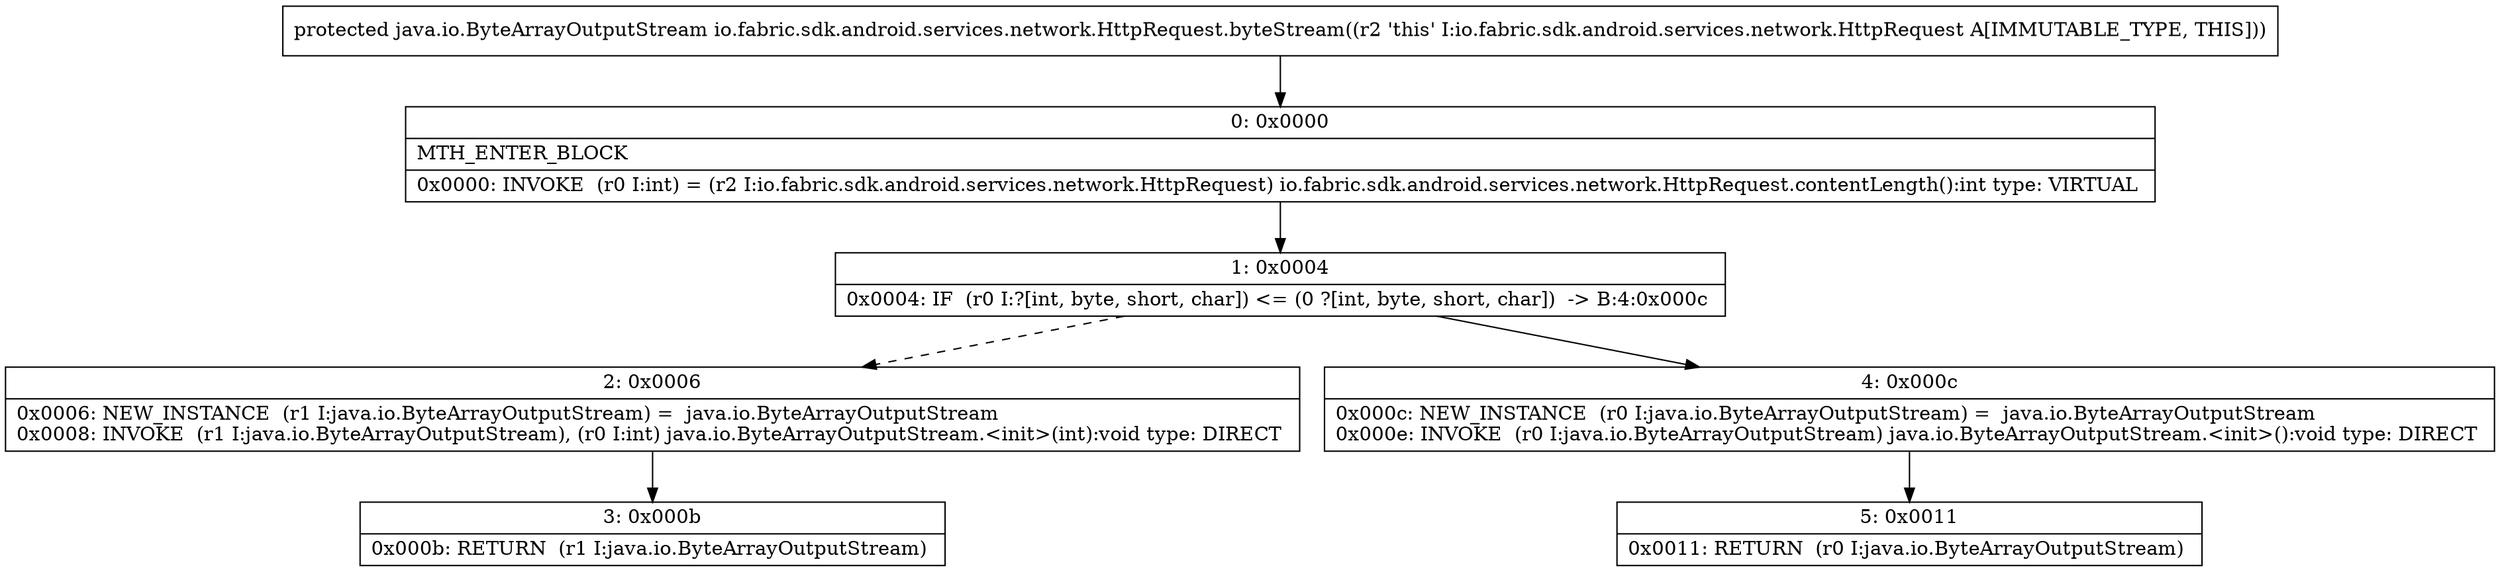 digraph "CFG forio.fabric.sdk.android.services.network.HttpRequest.byteStream()Ljava\/io\/ByteArrayOutputStream;" {
Node_0 [shape=record,label="{0\:\ 0x0000|MTH_ENTER_BLOCK\l|0x0000: INVOKE  (r0 I:int) = (r2 I:io.fabric.sdk.android.services.network.HttpRequest) io.fabric.sdk.android.services.network.HttpRequest.contentLength():int type: VIRTUAL \l}"];
Node_1 [shape=record,label="{1\:\ 0x0004|0x0004: IF  (r0 I:?[int, byte, short, char]) \<= (0 ?[int, byte, short, char])  \-\> B:4:0x000c \l}"];
Node_2 [shape=record,label="{2\:\ 0x0006|0x0006: NEW_INSTANCE  (r1 I:java.io.ByteArrayOutputStream) =  java.io.ByteArrayOutputStream \l0x0008: INVOKE  (r1 I:java.io.ByteArrayOutputStream), (r0 I:int) java.io.ByteArrayOutputStream.\<init\>(int):void type: DIRECT \l}"];
Node_3 [shape=record,label="{3\:\ 0x000b|0x000b: RETURN  (r1 I:java.io.ByteArrayOutputStream) \l}"];
Node_4 [shape=record,label="{4\:\ 0x000c|0x000c: NEW_INSTANCE  (r0 I:java.io.ByteArrayOutputStream) =  java.io.ByteArrayOutputStream \l0x000e: INVOKE  (r0 I:java.io.ByteArrayOutputStream) java.io.ByteArrayOutputStream.\<init\>():void type: DIRECT \l}"];
Node_5 [shape=record,label="{5\:\ 0x0011|0x0011: RETURN  (r0 I:java.io.ByteArrayOutputStream) \l}"];
MethodNode[shape=record,label="{protected java.io.ByteArrayOutputStream io.fabric.sdk.android.services.network.HttpRequest.byteStream((r2 'this' I:io.fabric.sdk.android.services.network.HttpRequest A[IMMUTABLE_TYPE, THIS])) }"];
MethodNode -> Node_0;
Node_0 -> Node_1;
Node_1 -> Node_2[style=dashed];
Node_1 -> Node_4;
Node_2 -> Node_3;
Node_4 -> Node_5;
}

